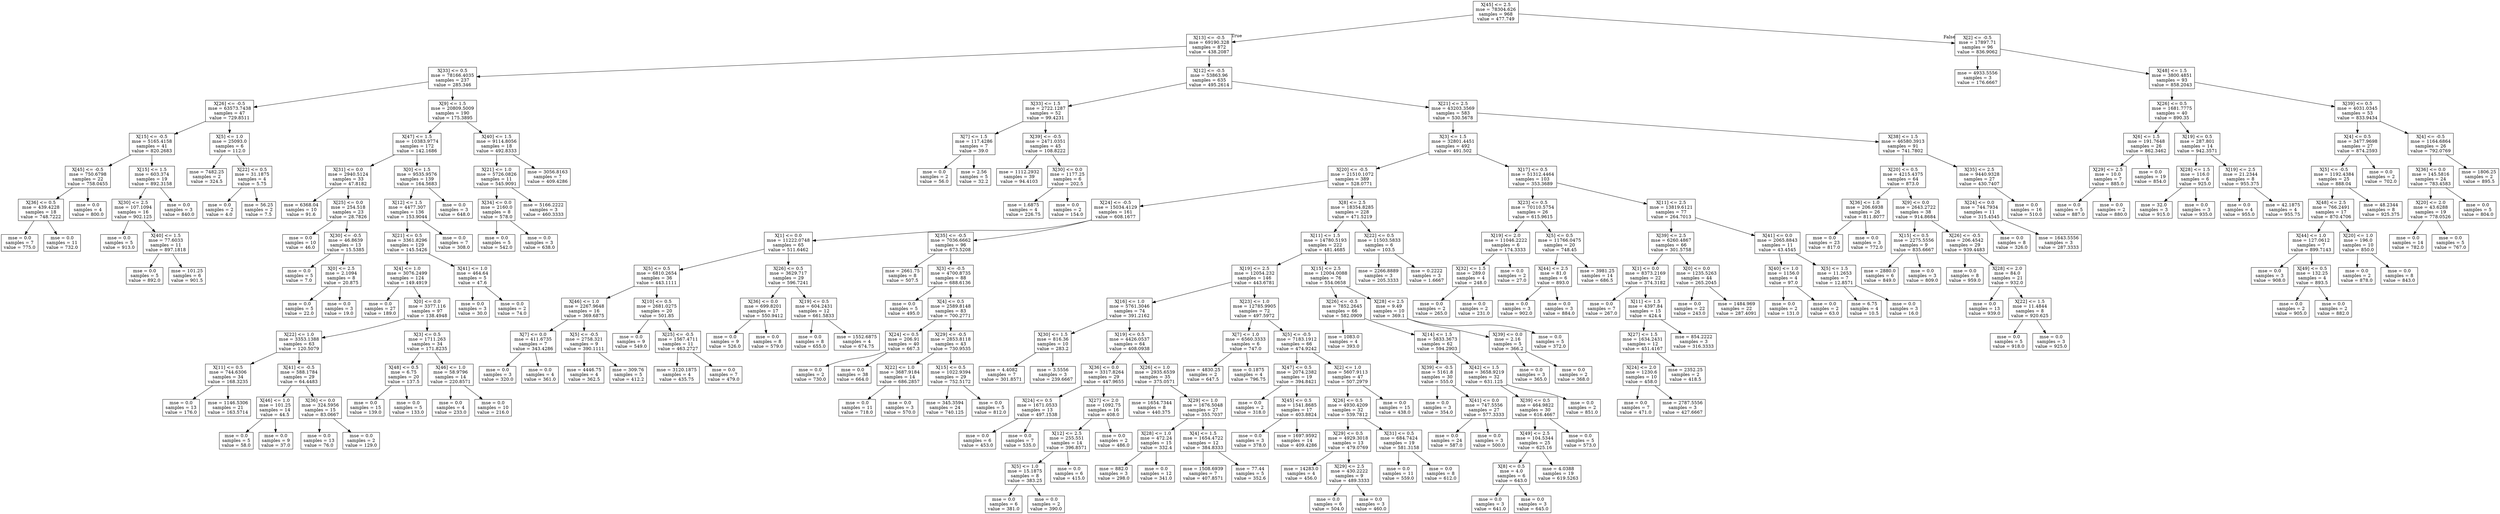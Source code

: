 digraph Tree {
node [shape=box] ;
0 [label="X[45] <= 2.5\nmse = 78304.626\nsamples = 968\nvalue = 477.749"] ;
1 [label="X[13] <= -0.5\nmse = 69190.328\nsamples = 872\nvalue = 438.2087"] ;
0 -> 1 [labeldistance=2.5, labelangle=45, headlabel="True"] ;
2 [label="X[33] <= 0.5\nmse = 78166.4035\nsamples = 237\nvalue = 285.346"] ;
1 -> 2 ;
3 [label="X[26] <= -0.5\nmse = 63573.7438\nsamples = 47\nvalue = 729.8511"] ;
2 -> 3 ;
4 [label="X[15] <= -0.5\nmse = 5165.4158\nsamples = 41\nvalue = 820.2683"] ;
3 -> 4 ;
5 [label="X[45] <= -0.5\nmse = 750.6798\nsamples = 22\nvalue = 758.0455"] ;
4 -> 5 ;
6 [label="X[36] <= 0.5\nmse = 439.4228\nsamples = 18\nvalue = 748.7222"] ;
5 -> 6 ;
7 [label="mse = 0.0\nsamples = 7\nvalue = 775.0"] ;
6 -> 7 ;
8 [label="mse = 0.0\nsamples = 11\nvalue = 732.0"] ;
6 -> 8 ;
9 [label="mse = 0.0\nsamples = 4\nvalue = 800.0"] ;
5 -> 9 ;
10 [label="X[15] <= 1.5\nmse = 603.374\nsamples = 19\nvalue = 892.3158"] ;
4 -> 10 ;
11 [label="X[30] <= 2.5\nmse = 107.1094\nsamples = 16\nvalue = 902.125"] ;
10 -> 11 ;
12 [label="mse = 0.0\nsamples = 5\nvalue = 913.0"] ;
11 -> 12 ;
13 [label="X[40] <= 1.5\nmse = 77.6033\nsamples = 11\nvalue = 897.1818"] ;
11 -> 13 ;
14 [label="mse = 0.0\nsamples = 5\nvalue = 892.0"] ;
13 -> 14 ;
15 [label="mse = 101.25\nsamples = 6\nvalue = 901.5"] ;
13 -> 15 ;
16 [label="mse = 0.0\nsamples = 3\nvalue = 840.0"] ;
10 -> 16 ;
17 [label="X[5] <= 1.0\nmse = 25093.0\nsamples = 6\nvalue = 112.0"] ;
3 -> 17 ;
18 [label="mse = 7482.25\nsamples = 2\nvalue = 324.5"] ;
17 -> 18 ;
19 [label="X[22] <= 0.5\nmse = 31.1875\nsamples = 4\nvalue = 5.75"] ;
17 -> 19 ;
20 [label="mse = 0.0\nsamples = 2\nvalue = 4.0"] ;
19 -> 20 ;
21 [label="mse = 56.25\nsamples = 2\nvalue = 7.5"] ;
19 -> 21 ;
22 [label="X[9] <= 1.5\nmse = 20809.5009\nsamples = 190\nvalue = 175.3895"] ;
2 -> 22 ;
23 [label="X[47] <= 1.5\nmse = 10383.9774\nsamples = 172\nvalue = 142.1686"] ;
22 -> 23 ;
24 [label="X[31] <= 0.0\nmse = 2940.5124\nsamples = 33\nvalue = 47.8182"] ;
23 -> 24 ;
25 [label="mse = 6368.04\nsamples = 10\nvalue = 91.6"] ;
24 -> 25 ;
26 [label="X[25] <= 0.0\nmse = 254.518\nsamples = 23\nvalue = 28.7826"] ;
24 -> 26 ;
27 [label="mse = 0.0\nsamples = 10\nvalue = 46.0"] ;
26 -> 27 ;
28 [label="X[30] <= -0.5\nmse = 46.8639\nsamples = 13\nvalue = 15.5385"] ;
26 -> 28 ;
29 [label="mse = 0.0\nsamples = 5\nvalue = 7.0"] ;
28 -> 29 ;
30 [label="X[0] <= 2.5\nmse = 2.1094\nsamples = 8\nvalue = 20.875"] ;
28 -> 30 ;
31 [label="mse = 0.0\nsamples = 5\nvalue = 22.0"] ;
30 -> 31 ;
32 [label="mse = 0.0\nsamples = 3\nvalue = 19.0"] ;
30 -> 32 ;
33 [label="X[0] <= 1.5\nmse = 9535.9576\nsamples = 139\nvalue = 164.5683"] ;
23 -> 33 ;
34 [label="X[12] <= 1.5\nmse = 4477.307\nsamples = 136\nvalue = 153.9044"] ;
33 -> 34 ;
35 [label="X[21] <= 0.5\nmse = 3361.8296\nsamples = 129\nvalue = 145.5426"] ;
34 -> 35 ;
36 [label="X[4] <= 1.0\nmse = 3076.2499\nsamples = 124\nvalue = 149.4919"] ;
35 -> 36 ;
37 [label="mse = 0.0\nsamples = 27\nvalue = 189.0"] ;
36 -> 37 ;
38 [label="X[0] <= 0.0\nmse = 3377.116\nsamples = 97\nvalue = 138.4948"] ;
36 -> 38 ;
39 [label="X[22] <= 1.0\nmse = 3353.1388\nsamples = 63\nvalue = 120.5079"] ;
38 -> 39 ;
40 [label="X[11] <= 0.5\nmse = 744.6306\nsamples = 34\nvalue = 168.3235"] ;
39 -> 40 ;
41 [label="mse = 0.0\nsamples = 13\nvalue = 176.0"] ;
40 -> 41 ;
42 [label="mse = 1146.5306\nsamples = 21\nvalue = 163.5714"] ;
40 -> 42 ;
43 [label="X[41] <= -0.5\nmse = 588.1784\nsamples = 29\nvalue = 64.4483"] ;
39 -> 43 ;
44 [label="X[46] <= 1.0\nmse = 101.25\nsamples = 14\nvalue = 44.5"] ;
43 -> 44 ;
45 [label="mse = 0.0\nsamples = 5\nvalue = 58.0"] ;
44 -> 45 ;
46 [label="mse = 0.0\nsamples = 9\nvalue = 37.0"] ;
44 -> 46 ;
47 [label="X[36] <= 0.0\nmse = 324.5956\nsamples = 15\nvalue = 83.0667"] ;
43 -> 47 ;
48 [label="mse = 0.0\nsamples = 13\nvalue = 76.0"] ;
47 -> 48 ;
49 [label="mse = 0.0\nsamples = 2\nvalue = 129.0"] ;
47 -> 49 ;
50 [label="X[3] <= 0.5\nmse = 1711.263\nsamples = 34\nvalue = 171.8235"] ;
38 -> 50 ;
51 [label="X[48] <= 0.5\nmse = 6.75\nsamples = 20\nvalue = 137.5"] ;
50 -> 51 ;
52 [label="mse = 0.0\nsamples = 15\nvalue = 139.0"] ;
51 -> 52 ;
53 [label="mse = 0.0\nsamples = 5\nvalue = 133.0"] ;
51 -> 53 ;
54 [label="X[46] <= 1.0\nmse = 58.9796\nsamples = 14\nvalue = 220.8571"] ;
50 -> 54 ;
55 [label="mse = 0.0\nsamples = 4\nvalue = 233.0"] ;
54 -> 55 ;
56 [label="mse = 0.0\nsamples = 10\nvalue = 216.0"] ;
54 -> 56 ;
57 [label="X[41] <= 1.0\nmse = 464.64\nsamples = 5\nvalue = 47.6"] ;
35 -> 57 ;
58 [label="mse = 0.0\nsamples = 3\nvalue = 30.0"] ;
57 -> 58 ;
59 [label="mse = 0.0\nsamples = 2\nvalue = 74.0"] ;
57 -> 59 ;
60 [label="mse = 0.0\nsamples = 7\nvalue = 308.0"] ;
34 -> 60 ;
61 [label="mse = 0.0\nsamples = 3\nvalue = 648.0"] ;
33 -> 61 ;
62 [label="X[40] <= 1.5\nmse = 9114.8056\nsamples = 18\nvalue = 492.8333"] ;
22 -> 62 ;
63 [label="X[21] <= 1.0\nmse = 5726.0826\nsamples = 11\nvalue = 545.9091"] ;
62 -> 63 ;
64 [label="X[34] <= 0.0\nmse = 2160.0\nsamples = 8\nvalue = 578.0"] ;
63 -> 64 ;
65 [label="mse = 0.0\nsamples = 5\nvalue = 542.0"] ;
64 -> 65 ;
66 [label="mse = 0.0\nsamples = 3\nvalue = 638.0"] ;
64 -> 66 ;
67 [label="mse = 5166.2222\nsamples = 3\nvalue = 460.3333"] ;
63 -> 67 ;
68 [label="mse = 3056.8163\nsamples = 7\nvalue = 409.4286"] ;
62 -> 68 ;
69 [label="X[12] <= -0.5\nmse = 53863.96\nsamples = 635\nvalue = 495.2614"] ;
1 -> 69 ;
70 [label="X[33] <= 1.5\nmse = 2722.1287\nsamples = 52\nvalue = 99.4231"] ;
69 -> 70 ;
71 [label="X[7] <= 1.5\nmse = 117.4286\nsamples = 7\nvalue = 39.0"] ;
70 -> 71 ;
72 [label="mse = 0.0\nsamples = 2\nvalue = 56.0"] ;
71 -> 72 ;
73 [label="mse = 2.56\nsamples = 5\nvalue = 32.2"] ;
71 -> 73 ;
74 [label="X[39] <= -0.5\nmse = 2471.0351\nsamples = 45\nvalue = 108.8222"] ;
70 -> 74 ;
75 [label="mse = 1112.2932\nsamples = 39\nvalue = 94.4103"] ;
74 -> 75 ;
76 [label="X[30] <= 0.0\nmse = 1177.25\nsamples = 6\nvalue = 202.5"] ;
74 -> 76 ;
77 [label="mse = 1.6875\nsamples = 4\nvalue = 226.75"] ;
76 -> 77 ;
78 [label="mse = 0.0\nsamples = 2\nvalue = 154.0"] ;
76 -> 78 ;
79 [label="X[21] <= 2.5\nmse = 43203.3569\nsamples = 583\nvalue = 530.5678"] ;
69 -> 79 ;
80 [label="X[3] <= 1.5\nmse = 32801.4451\nsamples = 492\nvalue = 491.502"] ;
79 -> 80 ;
81 [label="X[20] <= -0.5\nmse = 21510.1072\nsamples = 389\nvalue = 528.0771"] ;
80 -> 81 ;
82 [label="X[24] <= -0.5\nmse = 15034.4129\nsamples = 161\nvalue = 608.1677"] ;
81 -> 82 ;
83 [label="X[1] <= 0.0\nmse = 11222.0748\nsamples = 65\nvalue = 511.6462"] ;
82 -> 83 ;
84 [label="X[5] <= 0.5\nmse = 6810.2654\nsamples = 36\nvalue = 443.1111"] ;
83 -> 84 ;
85 [label="X[46] <= 1.0\nmse = 2267.9648\nsamples = 16\nvalue = 369.6875"] ;
84 -> 85 ;
86 [label="X[7] <= 0.0\nmse = 411.6735\nsamples = 7\nvalue = 343.4286"] ;
85 -> 86 ;
87 [label="mse = 0.0\nsamples = 3\nvalue = 320.0"] ;
86 -> 87 ;
88 [label="mse = 0.0\nsamples = 4\nvalue = 361.0"] ;
86 -> 88 ;
89 [label="X[5] <= -0.5\nmse = 2758.321\nsamples = 9\nvalue = 390.1111"] ;
85 -> 89 ;
90 [label="mse = 4446.75\nsamples = 4\nvalue = 362.5"] ;
89 -> 90 ;
91 [label="mse = 309.76\nsamples = 5\nvalue = 412.2"] ;
89 -> 91 ;
92 [label="X[10] <= 0.5\nmse = 2681.0275\nsamples = 20\nvalue = 501.85"] ;
84 -> 92 ;
93 [label="mse = 0.0\nsamples = 9\nvalue = 549.0"] ;
92 -> 93 ;
94 [label="X[25] <= -0.5\nmse = 1567.4711\nsamples = 11\nvalue = 463.2727"] ;
92 -> 94 ;
95 [label="mse = 3120.1875\nsamples = 4\nvalue = 435.75"] ;
94 -> 95 ;
96 [label="mse = 0.0\nsamples = 7\nvalue = 479.0"] ;
94 -> 96 ;
97 [label="X[26] <= 0.5\nmse = 3629.717\nsamples = 29\nvalue = 596.7241"] ;
83 -> 97 ;
98 [label="X[36] <= 0.0\nmse = 699.8201\nsamples = 17\nvalue = 550.9412"] ;
97 -> 98 ;
99 [label="mse = 0.0\nsamples = 9\nvalue = 526.0"] ;
98 -> 99 ;
100 [label="mse = 0.0\nsamples = 8\nvalue = 579.0"] ;
98 -> 100 ;
101 [label="X[19] <= 0.5\nmse = 604.2431\nsamples = 12\nvalue = 661.5833"] ;
97 -> 101 ;
102 [label="mse = 0.0\nsamples = 8\nvalue = 655.0"] ;
101 -> 102 ;
103 [label="mse = 1552.6875\nsamples = 4\nvalue = 674.75"] ;
101 -> 103 ;
104 [label="X[35] <= -0.5\nmse = 7036.6662\nsamples = 96\nvalue = 673.5208"] ;
82 -> 104 ;
105 [label="mse = 2661.75\nsamples = 8\nvalue = 507.5"] ;
104 -> 105 ;
106 [label="X[3] <= -0.5\nmse = 4700.8735\nsamples = 88\nvalue = 688.6136"] ;
104 -> 106 ;
107 [label="mse = 0.0\nsamples = 5\nvalue = 495.0"] ;
106 -> 107 ;
108 [label="X[4] <= 0.5\nmse = 2589.8148\nsamples = 83\nvalue = 700.2771"] ;
106 -> 108 ;
109 [label="X[24] <= 0.5\nmse = 206.91\nsamples = 40\nvalue = 667.3"] ;
108 -> 109 ;
110 [label="mse = 0.0\nsamples = 2\nvalue = 730.0"] ;
109 -> 110 ;
111 [label="mse = 0.0\nsamples = 38\nvalue = 664.0"] ;
109 -> 111 ;
112 [label="X[29] <= -0.5\nmse = 2853.8118\nsamples = 43\nvalue = 730.9535"] ;
108 -> 112 ;
113 [label="X[22] <= 1.0\nmse = 3687.9184\nsamples = 14\nvalue = 686.2857"] ;
112 -> 113 ;
114 [label="mse = 0.0\nsamples = 11\nvalue = 718.0"] ;
113 -> 114 ;
115 [label="mse = 0.0\nsamples = 3\nvalue = 570.0"] ;
113 -> 115 ;
116 [label="X[15] <= 0.5\nmse = 1022.9394\nsamples = 29\nvalue = 752.5172"] ;
112 -> 116 ;
117 [label="mse = 345.3594\nsamples = 24\nvalue = 740.125"] ;
116 -> 117 ;
118 [label="mse = 0.0\nsamples = 5\nvalue = 812.0"] ;
116 -> 118 ;
119 [label="X[8] <= 2.5\nmse = 18354.8285\nsamples = 228\nvalue = 471.5219"] ;
81 -> 119 ;
120 [label="X[11] <= 1.5\nmse = 14780.5193\nsamples = 222\nvalue = 481.4685"] ;
119 -> 120 ;
121 [label="X[19] <= 2.5\nmse = 12054.232\nsamples = 146\nvalue = 443.6781"] ;
120 -> 121 ;
122 [label="X[16] <= 1.0\nmse = 5761.3046\nsamples = 74\nvalue = 391.2162"] ;
121 -> 122 ;
123 [label="X[30] <= 1.5\nmse = 816.36\nsamples = 10\nvalue = 283.2"] ;
122 -> 123 ;
124 [label="mse = 4.4082\nsamples = 7\nvalue = 301.8571"] ;
123 -> 124 ;
125 [label="mse = 3.5556\nsamples = 3\nvalue = 239.6667"] ;
123 -> 125 ;
126 [label="X[19] <= 0.5\nmse = 4426.0537\nsamples = 64\nvalue = 408.0938"] ;
122 -> 126 ;
127 [label="X[36] <= 0.0\nmse = 3317.8264\nsamples = 29\nvalue = 447.9655"] ;
126 -> 127 ;
128 [label="X[24] <= 0.5\nmse = 1671.0533\nsamples = 13\nvalue = 497.1538"] ;
127 -> 128 ;
129 [label="mse = 0.0\nsamples = 6\nvalue = 453.0"] ;
128 -> 129 ;
130 [label="mse = 0.0\nsamples = 7\nvalue = 535.0"] ;
128 -> 130 ;
131 [label="X[27] <= 2.0\nmse = 1092.75\nsamples = 16\nvalue = 408.0"] ;
127 -> 131 ;
132 [label="X[12] <= 2.5\nmse = 255.551\nsamples = 14\nvalue = 396.8571"] ;
131 -> 132 ;
133 [label="X[5] <= 1.0\nmse = 15.1875\nsamples = 8\nvalue = 383.25"] ;
132 -> 133 ;
134 [label="mse = 0.0\nsamples = 6\nvalue = 381.0"] ;
133 -> 134 ;
135 [label="mse = 0.0\nsamples = 2\nvalue = 390.0"] ;
133 -> 135 ;
136 [label="mse = 0.0\nsamples = 6\nvalue = 415.0"] ;
132 -> 136 ;
137 [label="mse = 0.0\nsamples = 2\nvalue = 486.0"] ;
131 -> 137 ;
138 [label="X[26] <= 1.0\nmse = 2935.6539\nsamples = 35\nvalue = 375.0571"] ;
126 -> 138 ;
139 [label="mse = 1654.7344\nsamples = 8\nvalue = 440.375"] ;
138 -> 139 ;
140 [label="X[29] <= 1.0\nmse = 1676.5048\nsamples = 27\nvalue = 355.7037"] ;
138 -> 140 ;
141 [label="X[28] <= 1.0\nmse = 472.24\nsamples = 15\nvalue = 332.4"] ;
140 -> 141 ;
142 [label="mse = 882.0\nsamples = 3\nvalue = 298.0"] ;
141 -> 142 ;
143 [label="mse = 0.0\nsamples = 12\nvalue = 341.0"] ;
141 -> 143 ;
144 [label="X[4] <= 1.5\nmse = 1654.4722\nsamples = 12\nvalue = 384.8333"] ;
140 -> 144 ;
145 [label="mse = 1508.6939\nsamples = 7\nvalue = 407.8571"] ;
144 -> 145 ;
146 [label="mse = 77.44\nsamples = 5\nvalue = 352.6"] ;
144 -> 146 ;
147 [label="X[23] <= 1.0\nmse = 12785.9905\nsamples = 72\nvalue = 497.5972"] ;
121 -> 147 ;
148 [label="X[7] <= 1.0\nmse = 6560.3333\nsamples = 6\nvalue = 747.0"] ;
147 -> 148 ;
149 [label="mse = 4830.25\nsamples = 2\nvalue = 647.5"] ;
148 -> 149 ;
150 [label="mse = 0.1875\nsamples = 4\nvalue = 796.75"] ;
148 -> 150 ;
151 [label="X[5] <= -0.5\nmse = 7183.1912\nsamples = 66\nvalue = 474.9242"] ;
147 -> 151 ;
152 [label="X[47] <= 0.5\nmse = 2074.2382\nsamples = 19\nvalue = 394.8421"] ;
151 -> 152 ;
153 [label="mse = 0.0\nsamples = 2\nvalue = 318.0"] ;
152 -> 153 ;
154 [label="X[45] <= 0.5\nmse = 1541.8685\nsamples = 17\nvalue = 403.8824"] ;
152 -> 154 ;
155 [label="mse = 0.0\nsamples = 3\nvalue = 378.0"] ;
154 -> 155 ;
156 [label="mse = 1697.9592\nsamples = 14\nvalue = 409.4286"] ;
154 -> 156 ;
157 [label="X[2] <= 1.0\nmse = 5607.9113\nsamples = 47\nvalue = 507.2979"] ;
151 -> 157 ;
158 [label="X[26] <= 0.5\nmse = 4930.4209\nsamples = 32\nvalue = 539.7812"] ;
157 -> 158 ;
159 [label="X[29] <= 0.5\nmse = 4929.3018\nsamples = 13\nvalue = 479.0769"] ;
158 -> 159 ;
160 [label="mse = 14283.0\nsamples = 4\nvalue = 456.0"] ;
159 -> 160 ;
161 [label="X[29] <= 2.5\nmse = 430.2222\nsamples = 9\nvalue = 489.3333"] ;
159 -> 161 ;
162 [label="mse = 0.0\nsamples = 6\nvalue = 504.0"] ;
161 -> 162 ;
163 [label="mse = 0.0\nsamples = 3\nvalue = 460.0"] ;
161 -> 163 ;
164 [label="X[31] <= 0.5\nmse = 684.7424\nsamples = 19\nvalue = 581.3158"] ;
158 -> 164 ;
165 [label="mse = 0.0\nsamples = 11\nvalue = 559.0"] ;
164 -> 165 ;
166 [label="mse = 0.0\nsamples = 8\nvalue = 612.0"] ;
164 -> 166 ;
167 [label="mse = 0.0\nsamples = 15\nvalue = 438.0"] ;
157 -> 167 ;
168 [label="X[15] <= 2.5\nmse = 12004.0088\nsamples = 76\nvalue = 554.0658"] ;
120 -> 168 ;
169 [label="X[26] <= -0.5\nmse = 7852.2645\nsamples = 66\nvalue = 582.0909"] ;
168 -> 169 ;
170 [label="mse = 1083.0\nsamples = 4\nvalue = 393.0"] ;
169 -> 170 ;
171 [label="X[14] <= 1.5\nmse = 5833.3673\nsamples = 62\nvalue = 594.2903"] ;
169 -> 171 ;
172 [label="X[39] <= -0.5\nmse = 5161.8\nsamples = 30\nvalue = 555.0"] ;
171 -> 172 ;
173 [label="mse = 0.0\nsamples = 3\nvalue = 354.0"] ;
172 -> 173 ;
174 [label="X[41] <= 0.0\nmse = 747.5556\nsamples = 27\nvalue = 577.3333"] ;
172 -> 174 ;
175 [label="mse = 0.0\nsamples = 24\nvalue = 587.0"] ;
174 -> 175 ;
176 [label="mse = 0.0\nsamples = 3\nvalue = 500.0"] ;
174 -> 176 ;
177 [label="X[42] <= 1.5\nmse = 3658.9219\nsamples = 32\nvalue = 631.125"] ;
171 -> 177 ;
178 [label="X[39] <= 0.5\nmse = 464.9822\nsamples = 30\nvalue = 616.4667"] ;
177 -> 178 ;
179 [label="X[49] <= 2.5\nmse = 104.5344\nsamples = 25\nvalue = 625.16"] ;
178 -> 179 ;
180 [label="X[8] <= 0.5\nmse = 4.0\nsamples = 6\nvalue = 643.0"] ;
179 -> 180 ;
181 [label="mse = 0.0\nsamples = 3\nvalue = 641.0"] ;
180 -> 181 ;
182 [label="mse = 0.0\nsamples = 3\nvalue = 645.0"] ;
180 -> 182 ;
183 [label="mse = 4.0388\nsamples = 19\nvalue = 619.5263"] ;
179 -> 183 ;
184 [label="mse = 0.0\nsamples = 5\nvalue = 573.0"] ;
178 -> 184 ;
185 [label="mse = 0.0\nsamples = 2\nvalue = 851.0"] ;
177 -> 185 ;
186 [label="X[28] <= 2.5\nmse = 9.49\nsamples = 10\nvalue = 369.1"] ;
168 -> 186 ;
187 [label="X[39] <= 0.0\nmse = 2.16\nsamples = 5\nvalue = 366.2"] ;
186 -> 187 ;
188 [label="mse = 0.0\nsamples = 3\nvalue = 365.0"] ;
187 -> 188 ;
189 [label="mse = 0.0\nsamples = 2\nvalue = 368.0"] ;
187 -> 189 ;
190 [label="mse = 0.0\nsamples = 5\nvalue = 372.0"] ;
186 -> 190 ;
191 [label="X[22] <= 0.5\nmse = 11503.5833\nsamples = 6\nvalue = 103.5"] ;
119 -> 191 ;
192 [label="mse = 2266.8889\nsamples = 3\nvalue = 205.3333"] ;
191 -> 192 ;
193 [label="mse = 0.2222\nsamples = 3\nvalue = 1.6667"] ;
191 -> 193 ;
194 [label="X[17] <= 0.5\nmse = 51312.4464\nsamples = 103\nvalue = 353.3689"] ;
80 -> 194 ;
195 [label="X[23] <= 0.5\nmse = 70110.5754\nsamples = 26\nvalue = 615.9615"] ;
194 -> 195 ;
196 [label="X[19] <= 2.0\nmse = 11046.2222\nsamples = 6\nvalue = 174.3333"] ;
195 -> 196 ;
197 [label="X[32] <= 1.5\nmse = 289.0\nsamples = 4\nvalue = 248.0"] ;
196 -> 197 ;
198 [label="mse = 0.0\nsamples = 2\nvalue = 265.0"] ;
197 -> 198 ;
199 [label="mse = 0.0\nsamples = 2\nvalue = 231.0"] ;
197 -> 199 ;
200 [label="mse = 0.0\nsamples = 2\nvalue = 27.0"] ;
196 -> 200 ;
201 [label="X[5] <= 0.5\nmse = 11766.0475\nsamples = 20\nvalue = 748.45"] ;
195 -> 201 ;
202 [label="X[44] <= 2.5\nmse = 81.0\nsamples = 6\nvalue = 893.0"] ;
201 -> 202 ;
203 [label="mse = 0.0\nsamples = 3\nvalue = 902.0"] ;
202 -> 203 ;
204 [label="mse = 0.0\nsamples = 3\nvalue = 884.0"] ;
202 -> 204 ;
205 [label="mse = 3981.25\nsamples = 14\nvalue = 686.5"] ;
201 -> 205 ;
206 [label="X[11] <= 2.5\nmse = 13819.6121\nsamples = 77\nvalue = 264.7013"] ;
194 -> 206 ;
207 [label="X[39] <= 2.5\nmse = 6260.4867\nsamples = 66\nvalue = 301.5758"] ;
206 -> 207 ;
208 [label="X[1] <= 0.0\nmse = 8373.2169\nsamples = 22\nvalue = 374.3182"] ;
207 -> 208 ;
209 [label="mse = 0.0\nsamples = 7\nvalue = 267.0"] ;
208 -> 209 ;
210 [label="X[11] <= 1.5\nmse = 4397.84\nsamples = 15\nvalue = 424.4"] ;
208 -> 210 ;
211 [label="X[27] <= 1.5\nmse = 1634.2431\nsamples = 12\nvalue = 451.4167"] ;
210 -> 211 ;
212 [label="X[24] <= 2.0\nmse = 1230.6\nsamples = 10\nvalue = 458.0"] ;
211 -> 212 ;
213 [label="mse = 0.0\nsamples = 7\nvalue = 471.0"] ;
212 -> 213 ;
214 [label="mse = 2787.5556\nsamples = 3\nvalue = 427.6667"] ;
212 -> 214 ;
215 [label="mse = 2352.25\nsamples = 2\nvalue = 418.5"] ;
211 -> 215 ;
216 [label="mse = 854.2222\nsamples = 3\nvalue = 316.3333"] ;
210 -> 216 ;
217 [label="X[0] <= 0.0\nmse = 1235.5263\nsamples = 44\nvalue = 265.2045"] ;
207 -> 217 ;
218 [label="mse = 0.0\nsamples = 22\nvalue = 243.0"] ;
217 -> 218 ;
219 [label="mse = 1484.969\nsamples = 22\nvalue = 287.4091"] ;
217 -> 219 ;
220 [label="X[41] <= 0.0\nmse = 2065.8843\nsamples = 11\nvalue = 43.4545"] ;
206 -> 220 ;
221 [label="X[40] <= 1.0\nmse = 1156.0\nsamples = 4\nvalue = 97.0"] ;
220 -> 221 ;
222 [label="mse = 0.0\nsamples = 2\nvalue = 131.0"] ;
221 -> 222 ;
223 [label="mse = 0.0\nsamples = 2\nvalue = 63.0"] ;
221 -> 223 ;
224 [label="X[5] <= 1.5\nmse = 11.2653\nsamples = 7\nvalue = 12.8571"] ;
220 -> 224 ;
225 [label="mse = 6.75\nsamples = 4\nvalue = 10.5"] ;
224 -> 225 ;
226 [label="mse = 0.0\nsamples = 3\nvalue = 16.0"] ;
224 -> 226 ;
227 [label="X[38] <= 1.5\nmse = 46580.3913\nsamples = 91\nvalue = 741.7802"] ;
79 -> 227 ;
228 [label="X[20] <= 0.5\nmse = 4215.4375\nsamples = 64\nvalue = 873.0"] ;
227 -> 228 ;
229 [label="X[36] <= 1.0\nmse = 206.6938\nsamples = 26\nvalue = 811.8077"] ;
228 -> 229 ;
230 [label="mse = 0.0\nsamples = 23\nvalue = 817.0"] ;
229 -> 230 ;
231 [label="mse = 0.0\nsamples = 3\nvalue = 772.0"] ;
229 -> 231 ;
232 [label="X[9] <= 0.0\nmse = 2643.2722\nsamples = 38\nvalue = 914.8684"] ;
228 -> 232 ;
233 [label="X[15] <= 0.5\nmse = 2275.5556\nsamples = 9\nvalue = 835.6667"] ;
232 -> 233 ;
234 [label="mse = 2880.0\nsamples = 6\nvalue = 849.0"] ;
233 -> 234 ;
235 [label="mse = 0.0\nsamples = 3\nvalue = 809.0"] ;
233 -> 235 ;
236 [label="X[26] <= -0.5\nmse = 206.4542\nsamples = 29\nvalue = 939.4483"] ;
232 -> 236 ;
237 [label="mse = 0.0\nsamples = 8\nvalue = 959.0"] ;
236 -> 237 ;
238 [label="X[28] <= 2.0\nmse = 84.0\nsamples = 21\nvalue = 932.0"] ;
236 -> 238 ;
239 [label="mse = 0.0\nsamples = 13\nvalue = 939.0"] ;
238 -> 239 ;
240 [label="X[22] <= 1.5\nmse = 11.4844\nsamples = 8\nvalue = 920.625"] ;
238 -> 240 ;
241 [label="mse = 0.0\nsamples = 5\nvalue = 918.0"] ;
240 -> 241 ;
242 [label="mse = 0.0\nsamples = 3\nvalue = 925.0"] ;
240 -> 242 ;
243 [label="X[35] <= 2.5\nmse = 9440.9328\nsamples = 27\nvalue = 430.7407"] ;
227 -> 243 ;
244 [label="X[24] <= 0.0\nmse = 744.7934\nsamples = 11\nvalue = 315.4545"] ;
243 -> 244 ;
245 [label="mse = 0.0\nsamples = 8\nvalue = 326.0"] ;
244 -> 245 ;
246 [label="mse = 1643.5556\nsamples = 3\nvalue = 287.3333"] ;
244 -> 246 ;
247 [label="mse = 0.0\nsamples = 16\nvalue = 510.0"] ;
243 -> 247 ;
248 [label="X[2] <= -0.5\nmse = 17897.71\nsamples = 96\nvalue = 836.9062"] ;
0 -> 248 [labeldistance=2.5, labelangle=-45, headlabel="False"] ;
249 [label="mse = 4933.5556\nsamples = 3\nvalue = 176.6667"] ;
248 -> 249 ;
250 [label="X[48] <= 1.5\nmse = 3800.4851\nsamples = 93\nvalue = 858.2043"] ;
248 -> 250 ;
251 [label="X[26] <= 0.5\nmse = 1681.7775\nsamples = 40\nvalue = 890.35"] ;
250 -> 251 ;
252 [label="X[6] <= 1.5\nmse = 191.7648\nsamples = 26\nvalue = 862.3462"] ;
251 -> 252 ;
253 [label="X[29] <= 2.5\nmse = 10.0\nsamples = 7\nvalue = 885.0"] ;
252 -> 253 ;
254 [label="mse = 0.0\nsamples = 5\nvalue = 887.0"] ;
253 -> 254 ;
255 [label="mse = 0.0\nsamples = 2\nvalue = 880.0"] ;
253 -> 255 ;
256 [label="mse = 0.0\nsamples = 19\nvalue = 854.0"] ;
252 -> 256 ;
257 [label="X[19] <= 0.5\nmse = 287.801\nsamples = 14\nvalue = 942.3571"] ;
251 -> 257 ;
258 [label="X[28] <= 1.5\nmse = 116.0\nsamples = 6\nvalue = 925.0"] ;
257 -> 258 ;
259 [label="mse = 32.0\nsamples = 3\nvalue = 915.0"] ;
258 -> 259 ;
260 [label="mse = 0.0\nsamples = 3\nvalue = 935.0"] ;
258 -> 260 ;
261 [label="X[19] <= 2.5\nmse = 21.2344\nsamples = 8\nvalue = 955.375"] ;
257 -> 261 ;
262 [label="mse = 0.0\nsamples = 4\nvalue = 955.0"] ;
261 -> 262 ;
263 [label="mse = 42.1875\nsamples = 4\nvalue = 955.75"] ;
261 -> 263 ;
264 [label="X[39] <= 0.5\nmse = 4031.0345\nsamples = 53\nvalue = 833.9434"] ;
250 -> 264 ;
265 [label="X[4] <= 0.5\nmse = 3477.9698\nsamples = 27\nvalue = 874.2593"] ;
264 -> 265 ;
266 [label="X[5] <= -0.5\nmse = 1192.4384\nsamples = 25\nvalue = 888.04"] ;
265 -> 266 ;
267 [label="X[48] <= 2.5\nmse = 766.2491\nsamples = 17\nvalue = 870.4706"] ;
266 -> 267 ;
268 [label="X[44] <= 1.0\nmse = 127.0612\nsamples = 7\nvalue = 899.7143"] ;
267 -> 268 ;
269 [label="mse = 0.0\nsamples = 3\nvalue = 908.0"] ;
268 -> 269 ;
270 [label="X[49] <= 0.5\nmse = 132.25\nsamples = 4\nvalue = 893.5"] ;
268 -> 270 ;
271 [label="mse = 0.0\nsamples = 2\nvalue = 905.0"] ;
270 -> 271 ;
272 [label="mse = 0.0\nsamples = 2\nvalue = 882.0"] ;
270 -> 272 ;
273 [label="X[20] <= 1.0\nmse = 196.0\nsamples = 10\nvalue = 850.0"] ;
267 -> 273 ;
274 [label="mse = 0.0\nsamples = 2\nvalue = 878.0"] ;
273 -> 274 ;
275 [label="mse = 0.0\nsamples = 8\nvalue = 843.0"] ;
273 -> 275 ;
276 [label="mse = 48.2344\nsamples = 8\nvalue = 925.375"] ;
266 -> 276 ;
277 [label="mse = 0.0\nsamples = 2\nvalue = 702.0"] ;
265 -> 277 ;
278 [label="X[4] <= -0.5\nmse = 1164.6864\nsamples = 26\nvalue = 792.0769"] ;
264 -> 278 ;
279 [label="X[36] <= 0.0\nmse = 145.5816\nsamples = 24\nvalue = 783.4583"] ;
278 -> 279 ;
280 [label="X[20] <= 2.0\nmse = 43.6288\nsamples = 19\nvalue = 778.0526"] ;
279 -> 280 ;
281 [label="mse = 0.0\nsamples = 14\nvalue = 782.0"] ;
280 -> 281 ;
282 [label="mse = 0.0\nsamples = 5\nvalue = 767.0"] ;
280 -> 282 ;
283 [label="mse = 0.0\nsamples = 5\nvalue = 804.0"] ;
279 -> 283 ;
284 [label="mse = 1806.25\nsamples = 2\nvalue = 895.5"] ;
278 -> 284 ;
}